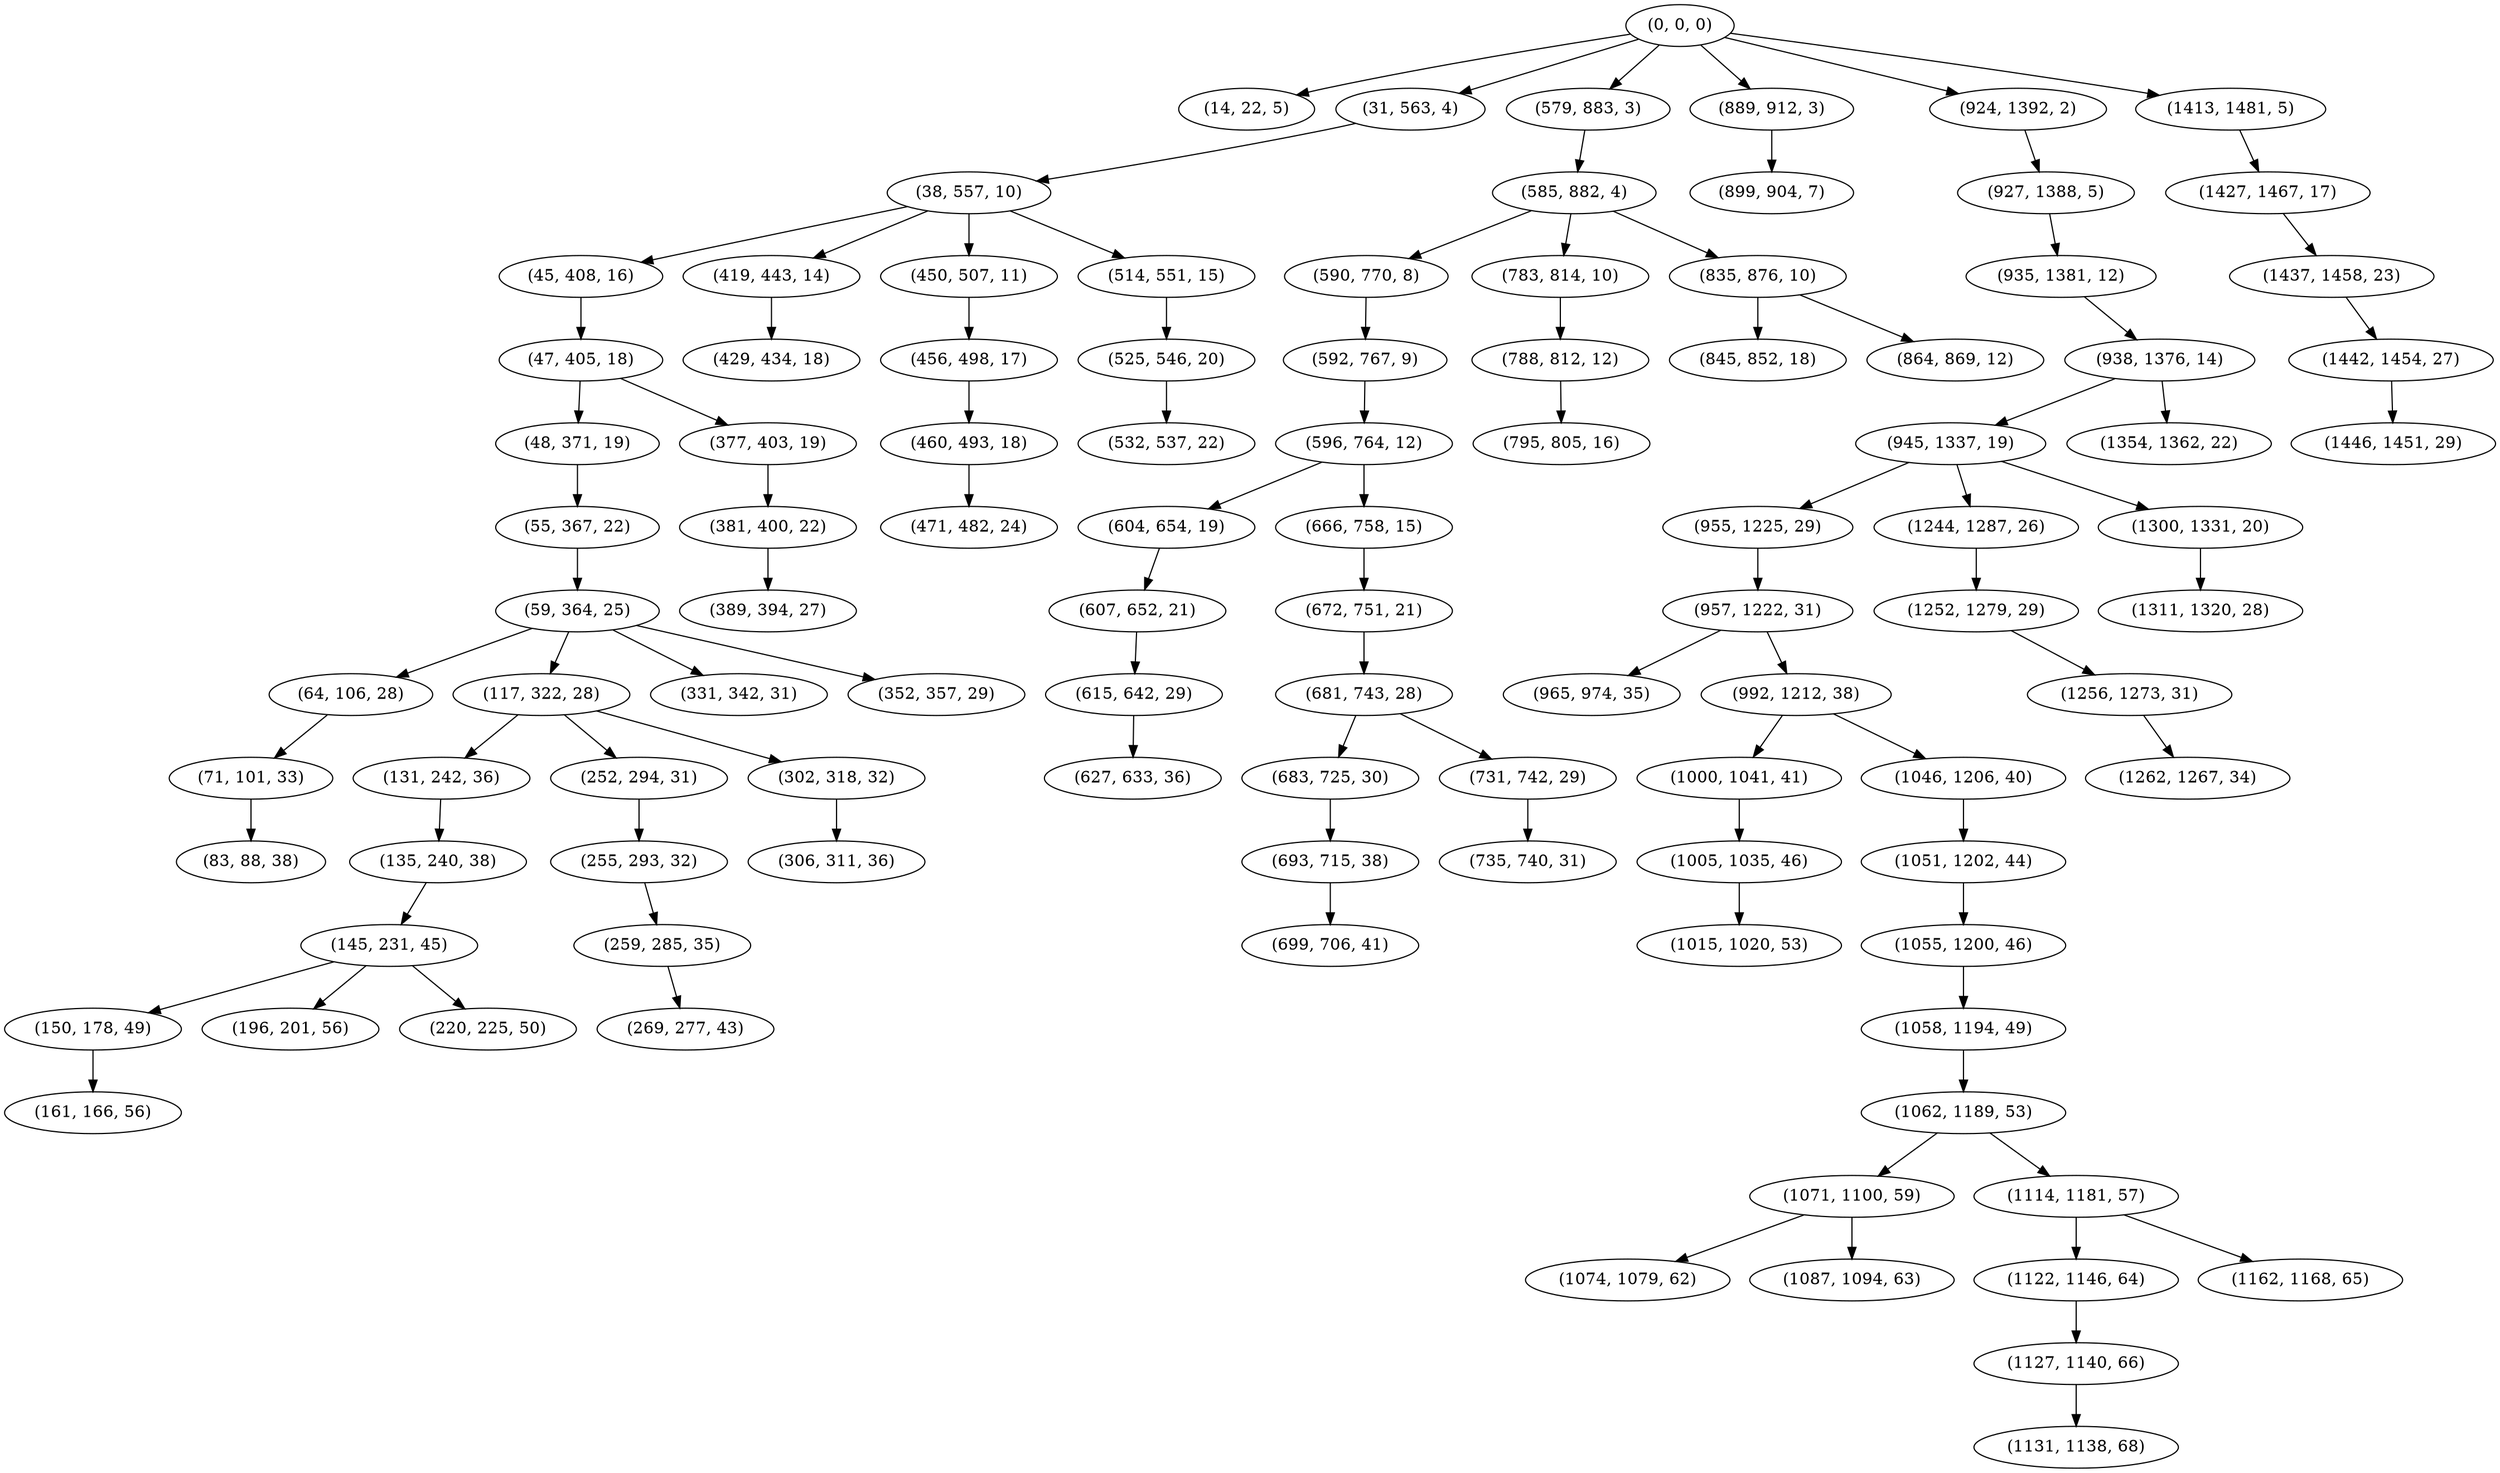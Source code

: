 digraph tree {
    "(0, 0, 0)";
    "(14, 22, 5)";
    "(31, 563, 4)";
    "(38, 557, 10)";
    "(45, 408, 16)";
    "(47, 405, 18)";
    "(48, 371, 19)";
    "(55, 367, 22)";
    "(59, 364, 25)";
    "(64, 106, 28)";
    "(71, 101, 33)";
    "(83, 88, 38)";
    "(117, 322, 28)";
    "(131, 242, 36)";
    "(135, 240, 38)";
    "(145, 231, 45)";
    "(150, 178, 49)";
    "(161, 166, 56)";
    "(196, 201, 56)";
    "(220, 225, 50)";
    "(252, 294, 31)";
    "(255, 293, 32)";
    "(259, 285, 35)";
    "(269, 277, 43)";
    "(302, 318, 32)";
    "(306, 311, 36)";
    "(331, 342, 31)";
    "(352, 357, 29)";
    "(377, 403, 19)";
    "(381, 400, 22)";
    "(389, 394, 27)";
    "(419, 443, 14)";
    "(429, 434, 18)";
    "(450, 507, 11)";
    "(456, 498, 17)";
    "(460, 493, 18)";
    "(471, 482, 24)";
    "(514, 551, 15)";
    "(525, 546, 20)";
    "(532, 537, 22)";
    "(579, 883, 3)";
    "(585, 882, 4)";
    "(590, 770, 8)";
    "(592, 767, 9)";
    "(596, 764, 12)";
    "(604, 654, 19)";
    "(607, 652, 21)";
    "(615, 642, 29)";
    "(627, 633, 36)";
    "(666, 758, 15)";
    "(672, 751, 21)";
    "(681, 743, 28)";
    "(683, 725, 30)";
    "(693, 715, 38)";
    "(699, 706, 41)";
    "(731, 742, 29)";
    "(735, 740, 31)";
    "(783, 814, 10)";
    "(788, 812, 12)";
    "(795, 805, 16)";
    "(835, 876, 10)";
    "(845, 852, 18)";
    "(864, 869, 12)";
    "(889, 912, 3)";
    "(899, 904, 7)";
    "(924, 1392, 2)";
    "(927, 1388, 5)";
    "(935, 1381, 12)";
    "(938, 1376, 14)";
    "(945, 1337, 19)";
    "(955, 1225, 29)";
    "(957, 1222, 31)";
    "(965, 974, 35)";
    "(992, 1212, 38)";
    "(1000, 1041, 41)";
    "(1005, 1035, 46)";
    "(1015, 1020, 53)";
    "(1046, 1206, 40)";
    "(1051, 1202, 44)";
    "(1055, 1200, 46)";
    "(1058, 1194, 49)";
    "(1062, 1189, 53)";
    "(1071, 1100, 59)";
    "(1074, 1079, 62)";
    "(1087, 1094, 63)";
    "(1114, 1181, 57)";
    "(1122, 1146, 64)";
    "(1127, 1140, 66)";
    "(1131, 1138, 68)";
    "(1162, 1168, 65)";
    "(1244, 1287, 26)";
    "(1252, 1279, 29)";
    "(1256, 1273, 31)";
    "(1262, 1267, 34)";
    "(1300, 1331, 20)";
    "(1311, 1320, 28)";
    "(1354, 1362, 22)";
    "(1413, 1481, 5)";
    "(1427, 1467, 17)";
    "(1437, 1458, 23)";
    "(1442, 1454, 27)";
    "(1446, 1451, 29)";
    "(0, 0, 0)" -> "(14, 22, 5)";
    "(0, 0, 0)" -> "(31, 563, 4)";
    "(0, 0, 0)" -> "(579, 883, 3)";
    "(0, 0, 0)" -> "(889, 912, 3)";
    "(0, 0, 0)" -> "(924, 1392, 2)";
    "(0, 0, 0)" -> "(1413, 1481, 5)";
    "(31, 563, 4)" -> "(38, 557, 10)";
    "(38, 557, 10)" -> "(45, 408, 16)";
    "(38, 557, 10)" -> "(419, 443, 14)";
    "(38, 557, 10)" -> "(450, 507, 11)";
    "(38, 557, 10)" -> "(514, 551, 15)";
    "(45, 408, 16)" -> "(47, 405, 18)";
    "(47, 405, 18)" -> "(48, 371, 19)";
    "(47, 405, 18)" -> "(377, 403, 19)";
    "(48, 371, 19)" -> "(55, 367, 22)";
    "(55, 367, 22)" -> "(59, 364, 25)";
    "(59, 364, 25)" -> "(64, 106, 28)";
    "(59, 364, 25)" -> "(117, 322, 28)";
    "(59, 364, 25)" -> "(331, 342, 31)";
    "(59, 364, 25)" -> "(352, 357, 29)";
    "(64, 106, 28)" -> "(71, 101, 33)";
    "(71, 101, 33)" -> "(83, 88, 38)";
    "(117, 322, 28)" -> "(131, 242, 36)";
    "(117, 322, 28)" -> "(252, 294, 31)";
    "(117, 322, 28)" -> "(302, 318, 32)";
    "(131, 242, 36)" -> "(135, 240, 38)";
    "(135, 240, 38)" -> "(145, 231, 45)";
    "(145, 231, 45)" -> "(150, 178, 49)";
    "(145, 231, 45)" -> "(196, 201, 56)";
    "(145, 231, 45)" -> "(220, 225, 50)";
    "(150, 178, 49)" -> "(161, 166, 56)";
    "(252, 294, 31)" -> "(255, 293, 32)";
    "(255, 293, 32)" -> "(259, 285, 35)";
    "(259, 285, 35)" -> "(269, 277, 43)";
    "(302, 318, 32)" -> "(306, 311, 36)";
    "(377, 403, 19)" -> "(381, 400, 22)";
    "(381, 400, 22)" -> "(389, 394, 27)";
    "(419, 443, 14)" -> "(429, 434, 18)";
    "(450, 507, 11)" -> "(456, 498, 17)";
    "(456, 498, 17)" -> "(460, 493, 18)";
    "(460, 493, 18)" -> "(471, 482, 24)";
    "(514, 551, 15)" -> "(525, 546, 20)";
    "(525, 546, 20)" -> "(532, 537, 22)";
    "(579, 883, 3)" -> "(585, 882, 4)";
    "(585, 882, 4)" -> "(590, 770, 8)";
    "(585, 882, 4)" -> "(783, 814, 10)";
    "(585, 882, 4)" -> "(835, 876, 10)";
    "(590, 770, 8)" -> "(592, 767, 9)";
    "(592, 767, 9)" -> "(596, 764, 12)";
    "(596, 764, 12)" -> "(604, 654, 19)";
    "(596, 764, 12)" -> "(666, 758, 15)";
    "(604, 654, 19)" -> "(607, 652, 21)";
    "(607, 652, 21)" -> "(615, 642, 29)";
    "(615, 642, 29)" -> "(627, 633, 36)";
    "(666, 758, 15)" -> "(672, 751, 21)";
    "(672, 751, 21)" -> "(681, 743, 28)";
    "(681, 743, 28)" -> "(683, 725, 30)";
    "(681, 743, 28)" -> "(731, 742, 29)";
    "(683, 725, 30)" -> "(693, 715, 38)";
    "(693, 715, 38)" -> "(699, 706, 41)";
    "(731, 742, 29)" -> "(735, 740, 31)";
    "(783, 814, 10)" -> "(788, 812, 12)";
    "(788, 812, 12)" -> "(795, 805, 16)";
    "(835, 876, 10)" -> "(845, 852, 18)";
    "(835, 876, 10)" -> "(864, 869, 12)";
    "(889, 912, 3)" -> "(899, 904, 7)";
    "(924, 1392, 2)" -> "(927, 1388, 5)";
    "(927, 1388, 5)" -> "(935, 1381, 12)";
    "(935, 1381, 12)" -> "(938, 1376, 14)";
    "(938, 1376, 14)" -> "(945, 1337, 19)";
    "(938, 1376, 14)" -> "(1354, 1362, 22)";
    "(945, 1337, 19)" -> "(955, 1225, 29)";
    "(945, 1337, 19)" -> "(1244, 1287, 26)";
    "(945, 1337, 19)" -> "(1300, 1331, 20)";
    "(955, 1225, 29)" -> "(957, 1222, 31)";
    "(957, 1222, 31)" -> "(965, 974, 35)";
    "(957, 1222, 31)" -> "(992, 1212, 38)";
    "(992, 1212, 38)" -> "(1000, 1041, 41)";
    "(992, 1212, 38)" -> "(1046, 1206, 40)";
    "(1000, 1041, 41)" -> "(1005, 1035, 46)";
    "(1005, 1035, 46)" -> "(1015, 1020, 53)";
    "(1046, 1206, 40)" -> "(1051, 1202, 44)";
    "(1051, 1202, 44)" -> "(1055, 1200, 46)";
    "(1055, 1200, 46)" -> "(1058, 1194, 49)";
    "(1058, 1194, 49)" -> "(1062, 1189, 53)";
    "(1062, 1189, 53)" -> "(1071, 1100, 59)";
    "(1062, 1189, 53)" -> "(1114, 1181, 57)";
    "(1071, 1100, 59)" -> "(1074, 1079, 62)";
    "(1071, 1100, 59)" -> "(1087, 1094, 63)";
    "(1114, 1181, 57)" -> "(1122, 1146, 64)";
    "(1114, 1181, 57)" -> "(1162, 1168, 65)";
    "(1122, 1146, 64)" -> "(1127, 1140, 66)";
    "(1127, 1140, 66)" -> "(1131, 1138, 68)";
    "(1244, 1287, 26)" -> "(1252, 1279, 29)";
    "(1252, 1279, 29)" -> "(1256, 1273, 31)";
    "(1256, 1273, 31)" -> "(1262, 1267, 34)";
    "(1300, 1331, 20)" -> "(1311, 1320, 28)";
    "(1413, 1481, 5)" -> "(1427, 1467, 17)";
    "(1427, 1467, 17)" -> "(1437, 1458, 23)";
    "(1437, 1458, 23)" -> "(1442, 1454, 27)";
    "(1442, 1454, 27)" -> "(1446, 1451, 29)";
}
